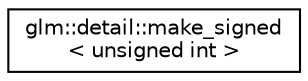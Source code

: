 digraph "Graphical Class Hierarchy"
{
  edge [fontname="Helvetica",fontsize="10",labelfontname="Helvetica",labelfontsize="10"];
  node [fontname="Helvetica",fontsize="10",shape=record];
  rankdir="LR";
  Node1 [label="glm::detail::make_signed\l\< unsigned int \>",height=0.2,width=0.4,color="black", fillcolor="white", style="filled",URL="$structglm_1_1detail_1_1make__signed_3_01unsigned_01int_01_4.html"];
}
